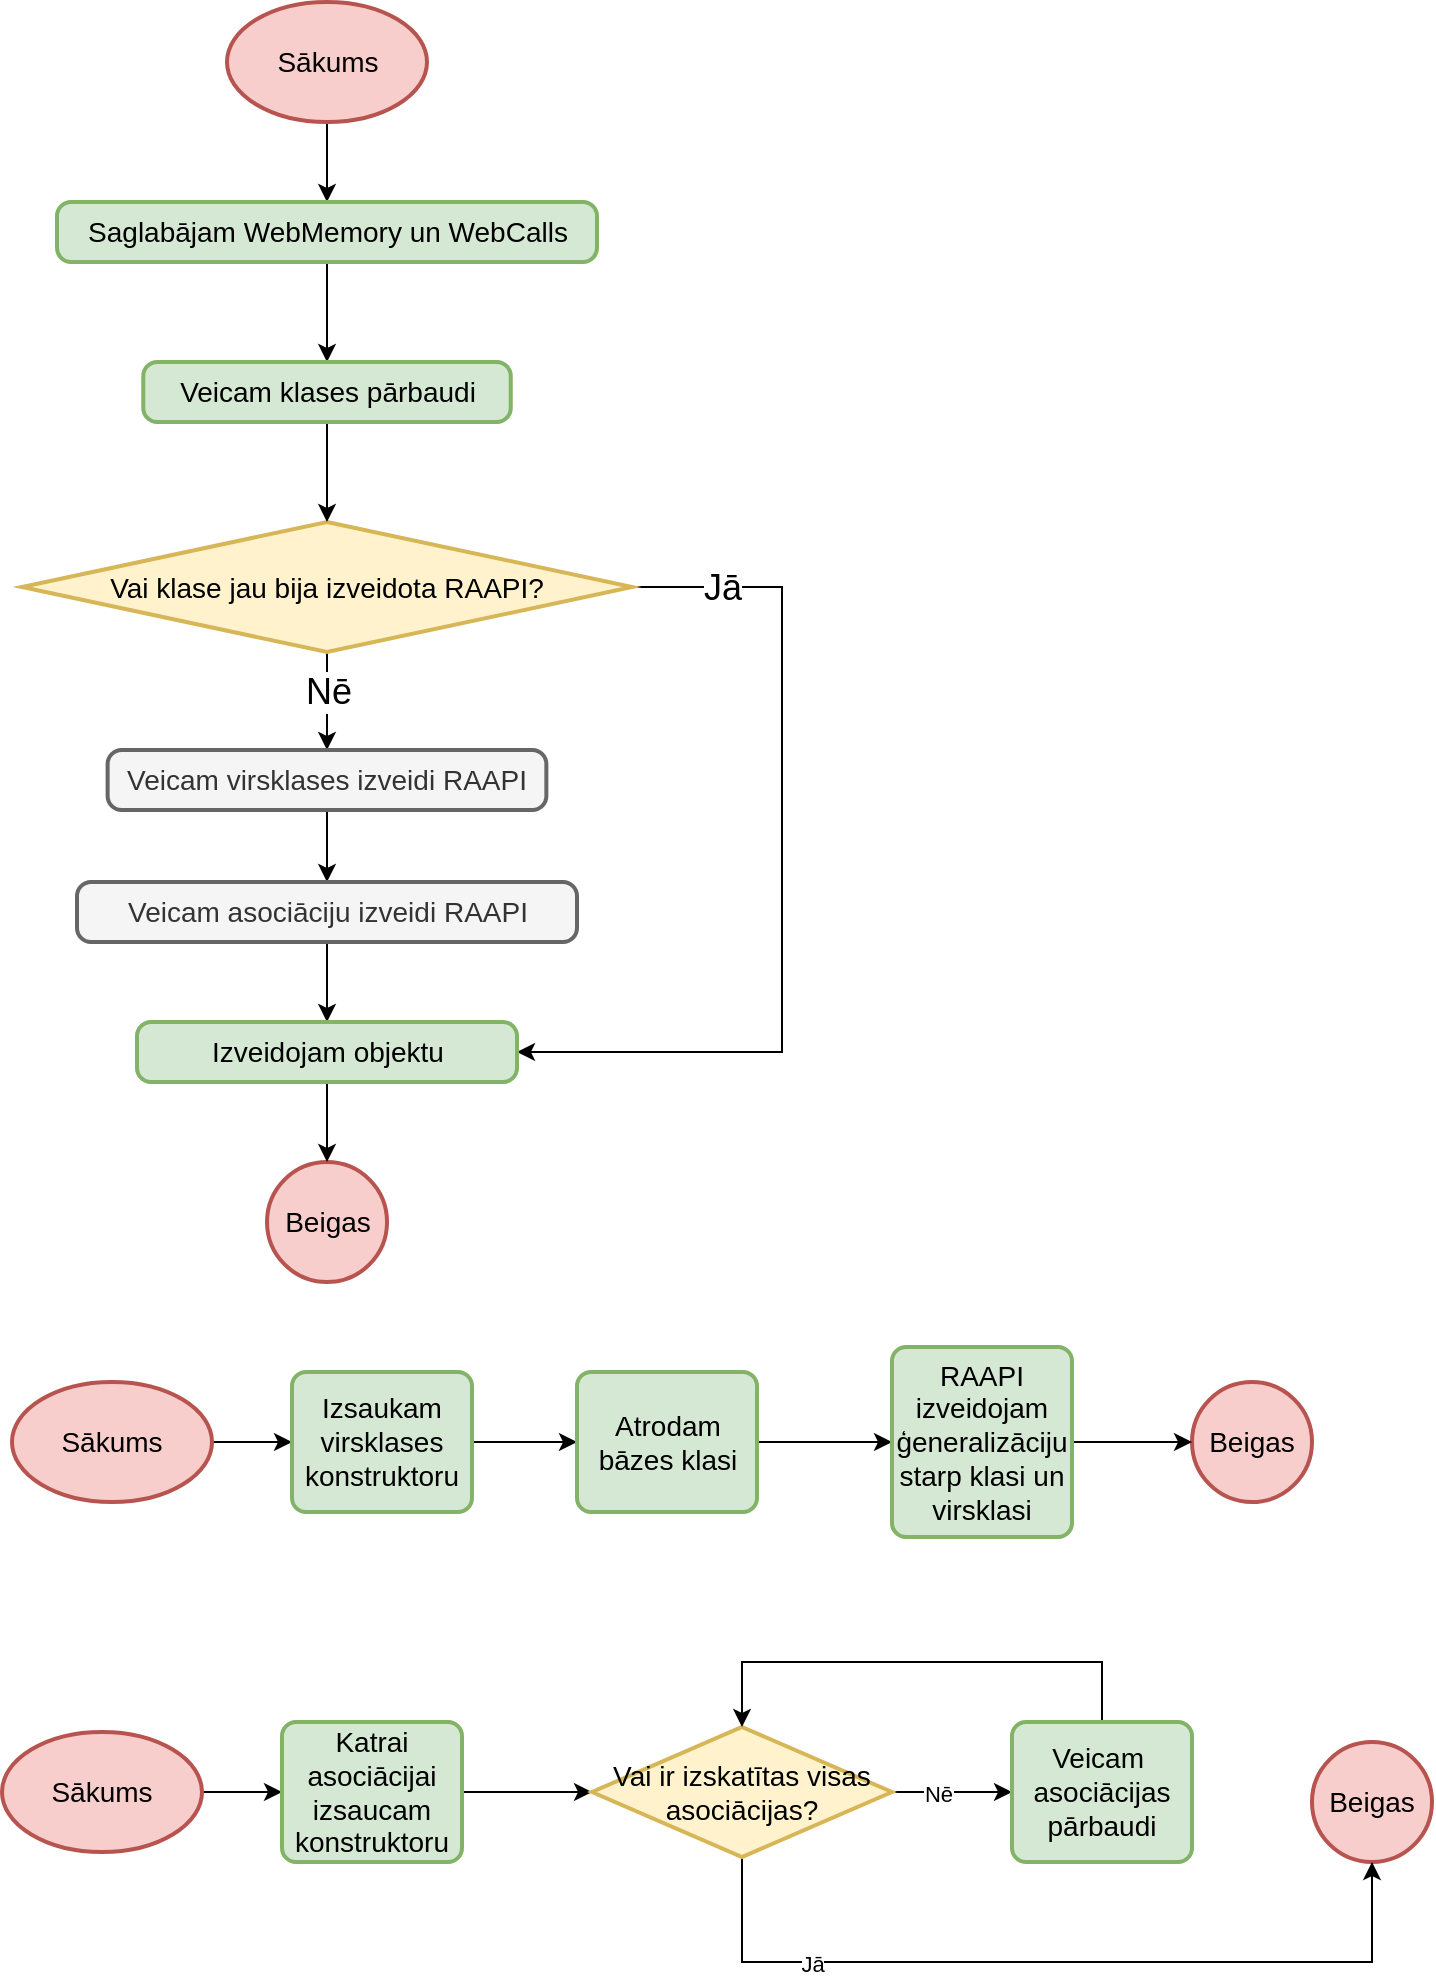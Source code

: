 <mxfile version="16.1.2" type="device" pages="6"><diagram id="ojDzJly2MeToIssAZcVj" name="Konstruktors"><mxGraphModel dx="-2362" dy="649" grid="1" gridSize="10" guides="1" tooltips="1" connect="1" arrows="1" fold="1" page="1" pageScale="1" pageWidth="850" pageHeight="1100" math="0" shadow="0"><root><mxCell id="NK3DrpZyxfYn20XN-Zot-0"/><mxCell id="NK3DrpZyxfYn20XN-Zot-1" parent="NK3DrpZyxfYn20XN-Zot-0"/><mxCell id="ex0f8vFmWcejfFVBCXvB-0" style="edgeStyle=orthogonalEdgeStyle;rounded=0;orthogonalLoop=1;jettySize=auto;html=1;entryX=0.5;entryY=0;entryDx=0;entryDy=0;" parent="NK3DrpZyxfYn20XN-Zot-1" source="ex0f8vFmWcejfFVBCXvB-1" target="ex0f8vFmWcejfFVBCXvB-3" edge="1"><mxGeometry relative="1" as="geometry"/></mxCell><mxCell id="ex0f8vFmWcejfFVBCXvB-1" value="Sākums" style="strokeWidth=2;html=1;shape=mxgraph.flowchart.start_1;whiteSpace=wrap;fontSize=14;fillColor=#f8cecc;strokeColor=#b85450;" parent="NK3DrpZyxfYn20XN-Zot-1" vertex="1"><mxGeometry x="3547.5" y="40" width="100" height="60" as="geometry"/></mxCell><mxCell id="ex0f8vFmWcejfFVBCXvB-2" style="edgeStyle=orthogonalEdgeStyle;rounded=0;orthogonalLoop=1;jettySize=auto;html=1;entryX=0.5;entryY=0;entryDx=0;entryDy=0;" parent="NK3DrpZyxfYn20XN-Zot-1" source="ex0f8vFmWcejfFVBCXvB-3" target="9iHbiEUubrZdW6a-UthN-0" edge="1"><mxGeometry relative="1" as="geometry"/></mxCell><mxCell id="ex0f8vFmWcejfFVBCXvB-3" value="Saglabājam WebMemory un WebCalls" style="rounded=1;whiteSpace=wrap;html=1;absoluteArcSize=1;arcSize=14;strokeWidth=2;fontSize=14;fillColor=#d5e8d4;strokeColor=#82b366;" parent="NK3DrpZyxfYn20XN-Zot-1" vertex="1"><mxGeometry x="3462.5" y="140" width="270" height="30" as="geometry"/></mxCell><mxCell id="ex0f8vFmWcejfFVBCXvB-4" style="edgeStyle=orthogonalEdgeStyle;rounded=0;orthogonalLoop=1;jettySize=auto;html=1;exitX=1;exitY=0.5;exitDx=0;exitDy=0;exitPerimeter=0;entryX=1;entryY=0.5;entryDx=0;entryDy=0;" parent="NK3DrpZyxfYn20XN-Zot-1" source="ex0f8vFmWcejfFVBCXvB-7" target="wya9XvSZ0RHF9805z3df-2" edge="1"><mxGeometry relative="1" as="geometry"><mxPoint x="3842.5" y="480" as="targetPoint"/><Array as="points"><mxPoint x="3825" y="333"/><mxPoint x="3825" y="565"/></Array></mxGeometry></mxCell><mxCell id="ex0f8vFmWcejfFVBCXvB-5" style="edgeStyle=orthogonalEdgeStyle;rounded=0;orthogonalLoop=1;jettySize=auto;html=1;entryX=0.5;entryY=0;entryDx=0;entryDy=0;" parent="NK3DrpZyxfYn20XN-Zot-1" source="ex0f8vFmWcejfFVBCXvB-7" target="x0yYpO4MyGoJ96yX3bCf-0" edge="1"><mxGeometry relative="1" as="geometry"><mxPoint x="3597.5" y="430" as="targetPoint"/></mxGeometry></mxCell><mxCell id="ex0f8vFmWcejfFVBCXvB-6" value="&lt;font style=&quot;font-size: 18px&quot;&gt;Nē&lt;/font&gt;" style="edgeLabel;html=1;align=center;verticalAlign=middle;resizable=0;points=[];" parent="ex0f8vFmWcejfFVBCXvB-5" vertex="1" connectable="0"><mxGeometry x="-0.307" y="-2" relative="1" as="geometry"><mxPoint x="2" y="3" as="offset"/></mxGeometry></mxCell><mxCell id="ex0f8vFmWcejfFVBCXvB-7" value="Vai klase jau bija izveidota RAAPI?" style="strokeWidth=2;html=1;shape=mxgraph.flowchart.decision;whiteSpace=wrap;fontSize=14;fillColor=#fff2cc;strokeColor=#d6b656;" parent="NK3DrpZyxfYn20XN-Zot-1" vertex="1"><mxGeometry x="3445" y="300" width="305" height="65" as="geometry"/></mxCell><mxCell id="ex0f8vFmWcejfFVBCXvB-12" style="edgeStyle=orthogonalEdgeStyle;rounded=0;orthogonalLoop=1;jettySize=auto;html=1;exitX=0.5;exitY=1;exitDx=0;exitDy=0;" parent="NK3DrpZyxfYn20XN-Zot-1" source="x0yYpO4MyGoJ96yX3bCf-1" target="wya9XvSZ0RHF9805z3df-2" edge="1"><mxGeometry relative="1" as="geometry"><mxPoint x="3597.5" y="510" as="sourcePoint"/><mxPoint x="3598" y="530" as="targetPoint"/></mxGeometry></mxCell><mxCell id="ex0f8vFmWcejfFVBCXvB-14" value="Beigas" style="strokeWidth=2;html=1;shape=mxgraph.flowchart.start_2;whiteSpace=wrap;fontSize=14;fillColor=#f8cecc;strokeColor=#b85450;" parent="NK3DrpZyxfYn20XN-Zot-1" vertex="1"><mxGeometry x="3567.51" y="620" width="60" height="60" as="geometry"/></mxCell><mxCell id="URu7pk4QSF0WVG2In0yx-1" value="&lt;font style=&quot;font-size: 18px&quot;&gt;Jā&lt;/font&gt;" style="edgeLabel;html=1;align=center;verticalAlign=middle;resizable=0;points=[];" parent="NK3DrpZyxfYn20XN-Zot-1" vertex="1" connectable="0"><mxGeometry x="3795" y="332.5" as="geometry"/></mxCell><mxCell id="9iHbiEUubrZdW6a-UthN-1" style="edgeStyle=orthogonalEdgeStyle;rounded=0;orthogonalLoop=1;jettySize=auto;html=1;entryX=0.5;entryY=0;entryDx=0;entryDy=0;entryPerimeter=0;" parent="NK3DrpZyxfYn20XN-Zot-1" source="9iHbiEUubrZdW6a-UthN-0" target="ex0f8vFmWcejfFVBCXvB-7" edge="1"><mxGeometry relative="1" as="geometry"/></mxCell><mxCell id="9iHbiEUubrZdW6a-UthN-0" value="Veicam klases pārbaudi" style="rounded=1;whiteSpace=wrap;html=1;absoluteArcSize=1;arcSize=14;strokeWidth=2;fontSize=14;fillColor=#d5e8d4;strokeColor=#82b366;" parent="NK3DrpZyxfYn20XN-Zot-1" vertex="1"><mxGeometry x="3505.63" y="220" width="183.75" height="30" as="geometry"/></mxCell><mxCell id="wya9XvSZ0RHF9805z3df-0" style="edgeStyle=orthogonalEdgeStyle;rounded=0;orthogonalLoop=1;jettySize=auto;html=1;fontSize=18;entryX=0.5;entryY=0;entryDx=0;entryDy=0;" parent="NK3DrpZyxfYn20XN-Zot-1" source="x0yYpO4MyGoJ96yX3bCf-0" target="x0yYpO4MyGoJ96yX3bCf-1" edge="1"><mxGeometry relative="1" as="geometry"><mxPoint x="3598" y="480" as="targetPoint"/></mxGeometry></mxCell><mxCell id="x0yYpO4MyGoJ96yX3bCf-0" value="Veicam virsklases izveidi RAAPI" style="rounded=1;whiteSpace=wrap;html=1;absoluteArcSize=1;arcSize=14;strokeWidth=2;fontSize=14;fillColor=#f5f5f5;strokeColor=#666666;fontColor=#333333;" parent="NK3DrpZyxfYn20XN-Zot-1" vertex="1"><mxGeometry x="3487.81" y="414" width="219.37" height="30" as="geometry"/></mxCell><mxCell id="x0yYpO4MyGoJ96yX3bCf-1" value="Veicam asociāciju izveidi RAAPI" style="rounded=1;whiteSpace=wrap;html=1;absoluteArcSize=1;arcSize=14;strokeWidth=2;fontSize=14;fillColor=#f5f5f5;strokeColor=#666666;fontColor=#333333;" parent="NK3DrpZyxfYn20XN-Zot-1" vertex="1"><mxGeometry x="3472.5" y="480" width="250" height="30" as="geometry"/></mxCell><mxCell id="wya9XvSZ0RHF9805z3df-3" style="edgeStyle=orthogonalEdgeStyle;rounded=0;orthogonalLoop=1;jettySize=auto;html=1;entryX=0.5;entryY=0;entryDx=0;entryDy=0;entryPerimeter=0;fontSize=18;" parent="NK3DrpZyxfYn20XN-Zot-1" source="wya9XvSZ0RHF9805z3df-2" target="ex0f8vFmWcejfFVBCXvB-14" edge="1"><mxGeometry relative="1" as="geometry"/></mxCell><mxCell id="wya9XvSZ0RHF9805z3df-2" value="Izveidojam objektu" style="rounded=1;whiteSpace=wrap;html=1;absoluteArcSize=1;arcSize=14;strokeWidth=2;fontSize=14;fillColor=#d5e8d4;strokeColor=#82b366;" parent="NK3DrpZyxfYn20XN-Zot-1" vertex="1"><mxGeometry x="3502.51" y="550" width="190" height="30" as="geometry"/></mxCell><mxCell id="wya9XvSZ0RHF9805z3df-7" style="edgeStyle=orthogonalEdgeStyle;rounded=0;orthogonalLoop=1;jettySize=auto;html=1;fontSize=18;" parent="NK3DrpZyxfYn20XN-Zot-1" source="wya9XvSZ0RHF9805z3df-4" target="wya9XvSZ0RHF9805z3df-6" edge="1"><mxGeometry relative="1" as="geometry"/></mxCell><mxCell id="wya9XvSZ0RHF9805z3df-4" value="Sākums" style="strokeWidth=2;html=1;shape=mxgraph.flowchart.start_1;whiteSpace=wrap;fontSize=14;fillColor=#f8cecc;strokeColor=#b85450;" parent="NK3DrpZyxfYn20XN-Zot-1" vertex="1"><mxGeometry x="3440" y="730" width="100" height="60" as="geometry"/></mxCell><mxCell id="wya9XvSZ0RHF9805z3df-5" value="Beigas" style="strokeWidth=2;html=1;shape=mxgraph.flowchart.start_2;whiteSpace=wrap;fontSize=14;fillColor=#f8cecc;strokeColor=#b85450;" parent="NK3DrpZyxfYn20XN-Zot-1" vertex="1"><mxGeometry x="4030" y="730" width="60" height="60" as="geometry"/></mxCell><mxCell id="wya9XvSZ0RHF9805z3df-9" style="edgeStyle=orthogonalEdgeStyle;rounded=0;orthogonalLoop=1;jettySize=auto;html=1;entryX=0;entryY=0.5;entryDx=0;entryDy=0;fontSize=18;" parent="NK3DrpZyxfYn20XN-Zot-1" source="wya9XvSZ0RHF9805z3df-6" target="wya9XvSZ0RHF9805z3df-8" edge="1"><mxGeometry relative="1" as="geometry"/></mxCell><mxCell id="wya9XvSZ0RHF9805z3df-6" value="Izsaukam virsklases konstruktoru" style="rounded=1;whiteSpace=wrap;html=1;absoluteArcSize=1;arcSize=14;strokeWidth=2;fontSize=14;fillColor=#d5e8d4;strokeColor=#82b366;" parent="NK3DrpZyxfYn20XN-Zot-1" vertex="1"><mxGeometry x="3580" y="725" width="90" height="70" as="geometry"/></mxCell><mxCell id="wya9XvSZ0RHF9805z3df-11" style="edgeStyle=orthogonalEdgeStyle;rounded=0;orthogonalLoop=1;jettySize=auto;html=1;entryX=0;entryY=0.5;entryDx=0;entryDy=0;fontSize=18;" parent="NK3DrpZyxfYn20XN-Zot-1" source="wya9XvSZ0RHF9805z3df-8" target="wya9XvSZ0RHF9805z3df-10" edge="1"><mxGeometry relative="1" as="geometry"/></mxCell><mxCell id="wya9XvSZ0RHF9805z3df-8" value="Atrodam bāzes klasi" style="rounded=1;whiteSpace=wrap;html=1;absoluteArcSize=1;arcSize=14;strokeWidth=2;fontSize=14;fillColor=#d5e8d4;strokeColor=#82b366;" parent="NK3DrpZyxfYn20XN-Zot-1" vertex="1"><mxGeometry x="3722.5" y="725" width="90" height="70" as="geometry"/></mxCell><mxCell id="wya9XvSZ0RHF9805z3df-12" style="edgeStyle=orthogonalEdgeStyle;rounded=0;orthogonalLoop=1;jettySize=auto;html=1;entryX=0;entryY=0.5;entryDx=0;entryDy=0;entryPerimeter=0;fontSize=18;" parent="NK3DrpZyxfYn20XN-Zot-1" source="wya9XvSZ0RHF9805z3df-10" target="wya9XvSZ0RHF9805z3df-5" edge="1"><mxGeometry relative="1" as="geometry"/></mxCell><mxCell id="wya9XvSZ0RHF9805z3df-10" value="RAAPI izveidojam ģeneralizāciju starp klasi un virsklasi" style="rounded=1;whiteSpace=wrap;html=1;absoluteArcSize=1;arcSize=14;strokeWidth=2;fontSize=14;fillColor=#d5e8d4;strokeColor=#82b366;" parent="NK3DrpZyxfYn20XN-Zot-1" vertex="1"><mxGeometry x="3880" y="712.5" width="90" height="95" as="geometry"/></mxCell><mxCell id="wya9XvSZ0RHF9805z3df-13" style="edgeStyle=orthogonalEdgeStyle;rounded=0;orthogonalLoop=1;jettySize=auto;html=1;fontSize=18;" parent="NK3DrpZyxfYn20XN-Zot-1" source="wya9XvSZ0RHF9805z3df-14" target="wya9XvSZ0RHF9805z3df-17" edge="1"><mxGeometry relative="1" as="geometry"/></mxCell><mxCell id="wya9XvSZ0RHF9805z3df-14" value="Sākums" style="strokeWidth=2;html=1;shape=mxgraph.flowchart.start_1;whiteSpace=wrap;fontSize=14;fillColor=#f8cecc;strokeColor=#b85450;" parent="NK3DrpZyxfYn20XN-Zot-1" vertex="1"><mxGeometry x="3435" y="905" width="100" height="60" as="geometry"/></mxCell><mxCell id="wya9XvSZ0RHF9805z3df-15" value="Beigas" style="strokeWidth=2;html=1;shape=mxgraph.flowchart.start_2;whiteSpace=wrap;fontSize=14;fillColor=#f8cecc;strokeColor=#b85450;" parent="NK3DrpZyxfYn20XN-Zot-1" vertex="1"><mxGeometry x="4090" y="910" width="60" height="60" as="geometry"/></mxCell><mxCell id="wya9XvSZ0RHF9805z3df-16" style="edgeStyle=orthogonalEdgeStyle;rounded=0;orthogonalLoop=1;jettySize=auto;html=1;entryX=0;entryY=0.5;entryDx=0;entryDy=0;fontSize=18;entryPerimeter=0;" parent="NK3DrpZyxfYn20XN-Zot-1" source="wya9XvSZ0RHF9805z3df-17" target="PnCqyqzd0ArE___ckRiE-0" edge="1"><mxGeometry relative="1" as="geometry"><mxPoint x="3717.5" y="935" as="targetPoint"/></mxGeometry></mxCell><mxCell id="wya9XvSZ0RHF9805z3df-17" value="Katrai asociācijai izsaucam konstruktoru" style="rounded=1;whiteSpace=wrap;html=1;absoluteArcSize=1;arcSize=14;strokeWidth=2;fontSize=14;fillColor=#d5e8d4;strokeColor=#82b366;" parent="NK3DrpZyxfYn20XN-Zot-1" vertex="1"><mxGeometry x="3575" y="900" width="90" height="70" as="geometry"/></mxCell><mxCell id="PnCqyqzd0ArE___ckRiE-2" style="edgeStyle=orthogonalEdgeStyle;rounded=0;orthogonalLoop=1;jettySize=auto;html=1;entryX=0;entryY=0.5;entryDx=0;entryDy=0;" parent="NK3DrpZyxfYn20XN-Zot-1" source="PnCqyqzd0ArE___ckRiE-0" target="PnCqyqzd0ArE___ckRiE-1" edge="1"><mxGeometry relative="1" as="geometry"/></mxCell><mxCell id="PnCqyqzd0ArE___ckRiE-5" value="Nē" style="edgeLabel;html=1;align=center;verticalAlign=middle;resizable=0;points=[];" parent="PnCqyqzd0ArE___ckRiE-2" vertex="1" connectable="0"><mxGeometry x="-0.23" y="-1" relative="1" as="geometry"><mxPoint as="offset"/></mxGeometry></mxCell><mxCell id="PnCqyqzd0ArE___ckRiE-4" style="edgeStyle=orthogonalEdgeStyle;rounded=0;orthogonalLoop=1;jettySize=auto;html=1;entryX=0.5;entryY=1;entryDx=0;entryDy=0;entryPerimeter=0;" parent="NK3DrpZyxfYn20XN-Zot-1" source="PnCqyqzd0ArE___ckRiE-0" target="wya9XvSZ0RHF9805z3df-15" edge="1"><mxGeometry relative="1" as="geometry"><Array as="points"><mxPoint x="3805" y="1020"/><mxPoint x="4120" y="1020"/></Array></mxGeometry></mxCell><mxCell id="PnCqyqzd0ArE___ckRiE-6" value="Jā" style="edgeLabel;html=1;align=center;verticalAlign=middle;resizable=0;points=[];" parent="PnCqyqzd0ArE___ckRiE-4" vertex="1" connectable="0"><mxGeometry x="-0.582" y="-1" relative="1" as="geometry"><mxPoint as="offset"/></mxGeometry></mxCell><mxCell id="PnCqyqzd0ArE___ckRiE-0" value="Vai ir izskatītas visas asociācijas?" style="strokeWidth=2;html=1;shape=mxgraph.flowchart.decision;whiteSpace=wrap;fontSize=14;fillColor=#fff2cc;strokeColor=#d6b656;" parent="NK3DrpZyxfYn20XN-Zot-1" vertex="1"><mxGeometry x="3730" y="902.5" width="150" height="65" as="geometry"/></mxCell><mxCell id="PnCqyqzd0ArE___ckRiE-3" style="edgeStyle=orthogonalEdgeStyle;rounded=0;orthogonalLoop=1;jettySize=auto;html=1;entryX=0.5;entryY=0;entryDx=0;entryDy=0;entryPerimeter=0;" parent="NK3DrpZyxfYn20XN-Zot-1" source="PnCqyqzd0ArE___ckRiE-1" target="PnCqyqzd0ArE___ckRiE-0" edge="1"><mxGeometry relative="1" as="geometry"><Array as="points"><mxPoint x="3985" y="870"/><mxPoint x="3805" y="870"/></Array></mxGeometry></mxCell><mxCell id="PnCqyqzd0ArE___ckRiE-1" value="Veicam&amp;nbsp; asociācijas pārbaudi" style="rounded=1;whiteSpace=wrap;html=1;absoluteArcSize=1;arcSize=14;strokeWidth=2;fontSize=14;fillColor=#d5e8d4;strokeColor=#82b366;" parent="NK3DrpZyxfYn20XN-Zot-1" vertex="1"><mxGeometry x="3940" y="900" width="90" height="70" as="geometry"/></mxCell></root></mxGraphModel></diagram><diagram id="cwpFjacXJEgxrlHS4_kE" name="Klases Pārbaude"><mxGraphModel dx="-1512" dy="649" grid="1" gridSize="10" guides="1" tooltips="1" connect="1" arrows="1" fold="1" page="1" pageScale="1" pageWidth="850" pageHeight="1100" math="0" shadow="0"><root><mxCell id="Urj0Ai9J_HhFftsW-9Dv-0"/><mxCell id="Urj0Ai9J_HhFftsW-9Dv-1" parent="Urj0Ai9J_HhFftsW-9Dv-0"/><mxCell id="bFhishfUHFmBzLTiSbhg-0" style="edgeStyle=orthogonalEdgeStyle;rounded=0;orthogonalLoop=1;jettySize=auto;html=1;entryX=0.5;entryY=0;entryDx=0;entryDy=0;" parent="Urj0Ai9J_HhFftsW-9Dv-1" source="bFhishfUHFmBzLTiSbhg-1" target="bFhishfUHFmBzLTiSbhg-3" edge="1"><mxGeometry relative="1" as="geometry"/></mxCell><mxCell id="bFhishfUHFmBzLTiSbhg-1" value="Sākums" style="strokeWidth=2;html=1;shape=mxgraph.flowchart.start_1;whiteSpace=wrap;fontSize=14;fillColor=#f8cecc;strokeColor=#b85450;" parent="Urj0Ai9J_HhFftsW-9Dv-1" vertex="1"><mxGeometry x="2860" y="50" width="100" height="60" as="geometry"/></mxCell><mxCell id="bFhishfUHFmBzLTiSbhg-2" style="edgeStyle=orthogonalEdgeStyle;rounded=0;orthogonalLoop=1;jettySize=auto;html=1;" parent="Urj0Ai9J_HhFftsW-9Dv-1" source="bFhishfUHFmBzLTiSbhg-3" target="bFhishfUHFmBzLTiSbhg-8" edge="1"><mxGeometry relative="1" as="geometry"/></mxCell><mxCell id="bFhishfUHFmBzLTiSbhg-3" value="Atrod klasi pēc vārda" style="rounded=1;whiteSpace=wrap;html=1;absoluteArcSize=1;arcSize=14;strokeWidth=2;fontSize=14;fillColor=#d5e8d4;strokeColor=#82b366;" parent="Urj0Ai9J_HhFftsW-9Dv-1" vertex="1"><mxGeometry x="2825" y="145" width="170" height="30" as="geometry"/></mxCell><mxCell id="bFhishfUHFmBzLTiSbhg-4" style="edgeStyle=orthogonalEdgeStyle;rounded=0;orthogonalLoop=1;jettySize=auto;html=1;entryX=0.5;entryY=0;entryDx=0;entryDy=0;exitX=0;exitY=0.5;exitDx=0;exitDy=0;exitPerimeter=0;" parent="Urj0Ai9J_HhFftsW-9Dv-1" source="bFhishfUHFmBzLTiSbhg-8" target="Qu8R7NQMzP8_jiY98LU0-13" edge="1"><mxGeometry relative="1" as="geometry"><Array as="points"><mxPoint x="2650" y="246"/></Array></mxGeometry></mxCell><mxCell id="bFhishfUHFmBzLTiSbhg-5" value="&lt;font style=&quot;font-size: 18px&quot;&gt;Jā&lt;/font&gt;" style="edgeLabel;html=1;align=center;verticalAlign=middle;resizable=0;points=[];" parent="bFhishfUHFmBzLTiSbhg-4" vertex="1" connectable="0"><mxGeometry x="-0.3" y="-2" relative="1" as="geometry"><mxPoint x="2" y="4" as="offset"/></mxGeometry></mxCell><mxCell id="bFhishfUHFmBzLTiSbhg-6" style="edgeStyle=orthogonalEdgeStyle;rounded=0;orthogonalLoop=1;jettySize=auto;html=1;entryX=0.5;entryY=0;entryDx=0;entryDy=0;" parent="Urj0Ai9J_HhFftsW-9Dv-1" source="bFhishfUHFmBzLTiSbhg-8" target="bFhishfUHFmBzLTiSbhg-10" edge="1"><mxGeometry relative="1" as="geometry"/></mxCell><mxCell id="bFhishfUHFmBzLTiSbhg-7" value="&lt;font style=&quot;font-size: 18px&quot;&gt;Nē&lt;/font&gt;" style="edgeLabel;html=1;align=center;verticalAlign=middle;resizable=0;points=[];" parent="bFhishfUHFmBzLTiSbhg-6" vertex="1" connectable="0"><mxGeometry x="-0.201" y="2" relative="1" as="geometry"><mxPoint as="offset"/></mxGeometry></mxCell><mxCell id="bFhishfUHFmBzLTiSbhg-8" value="Vai klase ir atrastra?" style="strokeWidth=2;html=1;shape=mxgraph.flowchart.decision;whiteSpace=wrap;fontSize=14;fillColor=#fff2cc;strokeColor=#d6b656;" parent="Urj0Ai9J_HhFftsW-9Dv-1" vertex="1"><mxGeometry x="2805" y="218" width="210" height="55" as="geometry"/></mxCell><mxCell id="bFhishfUHFmBzLTiSbhg-9" style="edgeStyle=orthogonalEdgeStyle;rounded=0;orthogonalLoop=1;jettySize=auto;html=1;entryX=0.5;entryY=0;entryDx=0;entryDy=0;fontSize=18;exitX=0.5;exitY=1;exitDx=0;exitDy=0;entryPerimeter=0;" parent="Urj0Ai9J_HhFftsW-9Dv-1" source="bFhishfUHFmBzLTiSbhg-10" target="Qu8R7NQMzP8_jiY98LU0-0" edge="1"><mxGeometry relative="1" as="geometry"><mxPoint x="3015" y="355" as="targetPoint"/></mxGeometry></mxCell><mxCell id="bFhishfUHFmBzLTiSbhg-10" value="Izveido klasi" style="rounded=1;whiteSpace=wrap;html=1;absoluteArcSize=1;arcSize=14;strokeWidth=2;fontSize=14;fillColor=#d5e8d4;strokeColor=#82b366;" parent="Urj0Ai9J_HhFftsW-9Dv-1" vertex="1"><mxGeometry x="2860" y="320" width="100" height="30" as="geometry"/></mxCell><mxCell id="bFhishfUHFmBzLTiSbhg-27" value="Beigas" style="strokeWidth=2;html=1;shape=mxgraph.flowchart.start_2;whiteSpace=wrap;fontSize=14;fillColor=#f8cecc;strokeColor=#b85450;" parent="Urj0Ai9J_HhFftsW-9Dv-1" vertex="1"><mxGeometry x="2880" y="730" width="60" height="60" as="geometry"/></mxCell><mxCell id="Qu8R7NQMzP8_jiY98LU0-2" style="edgeStyle=orthogonalEdgeStyle;rounded=0;orthogonalLoop=1;jettySize=auto;html=1;entryX=0.5;entryY=0;entryDx=0;entryDy=0;" parent="Urj0Ai9J_HhFftsW-9Dv-1" source="Qu8R7NQMzP8_jiY98LU0-0" target="Qu8R7NQMzP8_jiY98LU0-1" edge="1"><mxGeometry relative="1" as="geometry"/></mxCell><mxCell id="Qu8R7NQMzP8_jiY98LU0-11" value="Nē" style="edgeLabel;html=1;align=center;verticalAlign=middle;resizable=0;points=[];fontSize=18;" parent="Qu8R7NQMzP8_jiY98LU0-2" vertex="1" connectable="0"><mxGeometry x="-0.363" y="1" relative="1" as="geometry"><mxPoint x="-1" y="3" as="offset"/></mxGeometry></mxCell><mxCell id="Qu8R7NQMzP8_jiY98LU0-6" style="edgeStyle=orthogonalEdgeStyle;rounded=0;orthogonalLoop=1;jettySize=auto;html=1;entryX=0.5;entryY=0;entryDx=0;entryDy=0;" parent="Urj0Ai9J_HhFftsW-9Dv-1" source="Qu8R7NQMzP8_jiY98LU0-0" target="Qu8R7NQMzP8_jiY98LU0-15" edge="1"><mxGeometry relative="1" as="geometry"><Array as="points"><mxPoint x="3100" y="418"/></Array></mxGeometry></mxCell><mxCell id="Qu8R7NQMzP8_jiY98LU0-0" value="Vai ir izskatīti visi klases atribūti?" style="strokeWidth=2;html=1;shape=mxgraph.flowchart.decision;whiteSpace=wrap;fontSize=14;fillColor=#fff2cc;strokeColor=#d6b656;" parent="Urj0Ai9J_HhFftsW-9Dv-1" vertex="1"><mxGeometry x="2805" y="390" width="210" height="55" as="geometry"/></mxCell><mxCell id="Qu8R7NQMzP8_jiY98LU0-4" style="edgeStyle=orthogonalEdgeStyle;rounded=0;orthogonalLoop=1;jettySize=auto;html=1;entryX=0.5;entryY=0;entryDx=0;entryDy=0;entryPerimeter=0;" parent="Urj0Ai9J_HhFftsW-9Dv-1" source="Qu8R7NQMzP8_jiY98LU0-1" target="Qu8R7NQMzP8_jiY98LU0-3" edge="1"><mxGeometry relative="1" as="geometry"/></mxCell><mxCell id="Qu8R7NQMzP8_jiY98LU0-1" value="Meklē atribūtu pēc vārda" style="rounded=1;whiteSpace=wrap;html=1;absoluteArcSize=1;arcSize=14;strokeWidth=2;fontSize=14;fillColor=#d5e8d4;strokeColor=#82b366;" parent="Urj0Ai9J_HhFftsW-9Dv-1" vertex="1"><mxGeometry x="2830" y="490" width="160" height="30" as="geometry"/></mxCell><mxCell id="Qu8R7NQMzP8_jiY98LU0-5" style="edgeStyle=orthogonalEdgeStyle;rounded=0;orthogonalLoop=1;jettySize=auto;html=1;entryX=0;entryY=0.5;entryDx=0;entryDy=0;entryPerimeter=0;" parent="Urj0Ai9J_HhFftsW-9Dv-1" source="Qu8R7NQMzP8_jiY98LU0-3" target="Qu8R7NQMzP8_jiY98LU0-0" edge="1"><mxGeometry relative="1" as="geometry"><Array as="points"><mxPoint x="2740" y="598"/><mxPoint x="2740" y="418"/></Array></mxGeometry></mxCell><mxCell id="Qu8R7NQMzP8_jiY98LU0-7" value="&lt;font style=&quot;font-size: 18px&quot;&gt;Jā&lt;/font&gt;" style="edgeLabel;html=1;align=center;verticalAlign=middle;resizable=0;points=[];" parent="Qu8R7NQMzP8_jiY98LU0-5" vertex="1" connectable="0"><mxGeometry x="-0.69" y="4" relative="1" as="geometry"><mxPoint x="13" y="-4" as="offset"/></mxGeometry></mxCell><mxCell id="Qu8R7NQMzP8_jiY98LU0-9" style="edgeStyle=orthogonalEdgeStyle;rounded=0;orthogonalLoop=1;jettySize=auto;html=1;fontSize=18;" parent="Urj0Ai9J_HhFftsW-9Dv-1" source="Qu8R7NQMzP8_jiY98LU0-3" target="Qu8R7NQMzP8_jiY98LU0-8" edge="1"><mxGeometry relative="1" as="geometry"><Array as="points"><mxPoint x="2910" y="650"/><mxPoint x="2910" y="650"/></Array></mxGeometry></mxCell><mxCell id="Qu8R7NQMzP8_jiY98LU0-12" value="Nē" style="edgeLabel;html=1;align=center;verticalAlign=middle;resizable=0;points=[];fontSize=18;" parent="Qu8R7NQMzP8_jiY98LU0-9" vertex="1" connectable="0"><mxGeometry x="-0.232" relative="1" as="geometry"><mxPoint as="offset"/></mxGeometry></mxCell><mxCell id="Qu8R7NQMzP8_jiY98LU0-3" value="Vai atribūts ir atrasts?" style="strokeWidth=2;html=1;shape=mxgraph.flowchart.decision;whiteSpace=wrap;fontSize=14;fillColor=#fff2cc;strokeColor=#d6b656;" parent="Urj0Ai9J_HhFftsW-9Dv-1" vertex="1"><mxGeometry x="2805" y="570" width="210" height="55" as="geometry"/></mxCell><mxCell id="Qu8R7NQMzP8_jiY98LU0-10" style="edgeStyle=orthogonalEdgeStyle;rounded=0;orthogonalLoop=1;jettySize=auto;html=1;entryX=0;entryY=0.5;entryDx=0;entryDy=0;entryPerimeter=0;fontSize=18;" parent="Urj0Ai9J_HhFftsW-9Dv-1" source="Qu8R7NQMzP8_jiY98LU0-8" target="Qu8R7NQMzP8_jiY98LU0-0" edge="1"><mxGeometry relative="1" as="geometry"><Array as="points"><mxPoint x="2740" y="685"/><mxPoint x="2740" y="418"/></Array></mxGeometry></mxCell><mxCell id="Qu8R7NQMzP8_jiY98LU0-8" value="Izveido atribūtu" style="rounded=1;whiteSpace=wrap;html=1;absoluteArcSize=1;arcSize=14;strokeWidth=2;fontSize=14;fillColor=#d5e8d4;strokeColor=#82b366;" parent="Urj0Ai9J_HhFftsW-9Dv-1" vertex="1"><mxGeometry x="2830" y="670" width="160" height="30" as="geometry"/></mxCell><mxCell id="Qu8R7NQMzP8_jiY98LU0-14" style="edgeStyle=orthogonalEdgeStyle;rounded=0;orthogonalLoop=1;jettySize=auto;html=1;entryX=0;entryY=0.5;entryDx=0;entryDy=0;entryPerimeter=0;fontSize=18;" parent="Urj0Ai9J_HhFftsW-9Dv-1" source="Qu8R7NQMzP8_jiY98LU0-13" target="bFhishfUHFmBzLTiSbhg-27" edge="1"><mxGeometry relative="1" as="geometry"><Array as="points"><mxPoint x="2650" y="760"/></Array></mxGeometry></mxCell><mxCell id="Qu8R7NQMzP8_jiY98LU0-13" value="Atgriež &lt;i&gt;true&lt;/i&gt;" style="rounded=1;whiteSpace=wrap;html=1;absoluteArcSize=1;arcSize=14;strokeWidth=2;fontSize=14;fillColor=#d5e8d4;strokeColor=#82b366;" parent="Urj0Ai9J_HhFftsW-9Dv-1" vertex="1"><mxGeometry x="2600" y="520" width="100" height="30" as="geometry"/></mxCell><mxCell id="Qu8R7NQMzP8_jiY98LU0-16" style="edgeStyle=orthogonalEdgeStyle;rounded=0;orthogonalLoop=1;jettySize=auto;html=1;entryX=1;entryY=0.5;entryDx=0;entryDy=0;entryPerimeter=0;fontSize=18;" parent="Urj0Ai9J_HhFftsW-9Dv-1" source="Qu8R7NQMzP8_jiY98LU0-15" target="bFhishfUHFmBzLTiSbhg-27" edge="1"><mxGeometry relative="1" as="geometry"><Array as="points"><mxPoint x="3100" y="760"/></Array></mxGeometry></mxCell><mxCell id="Qu8R7NQMzP8_jiY98LU0-15" value="Atgriež &lt;i&gt;false&lt;/i&gt;" style="rounded=1;whiteSpace=wrap;html=1;absoluteArcSize=1;arcSize=14;strokeWidth=2;fontSize=14;fillColor=#d5e8d4;strokeColor=#82b366;" parent="Urj0Ai9J_HhFftsW-9Dv-1" vertex="1"><mxGeometry x="3050" y="550" width="100" height="30" as="geometry"/></mxCell></root></mxGraphModel></diagram><diagram id="u8JytCoIG-hF53F7p7YP" name="Asociācijas pārbaude"><mxGraphModel dx="-2362" dy="649" grid="1" gridSize="10" guides="1" tooltips="1" connect="1" arrows="1" fold="1" page="1" pageScale="1" pageWidth="850" pageHeight="1100" math="0" shadow="0"><root><mxCell id="5m1KkFwMPUMXo5ou6TiZ-0"/><mxCell id="5m1KkFwMPUMXo5ou6TiZ-1" parent="5m1KkFwMPUMXo5ou6TiZ-0"/><mxCell id="tQmHuTD86V-jf6U_8rLZ-0" style="edgeStyle=orthogonalEdgeStyle;rounded=0;orthogonalLoop=1;jettySize=auto;html=1;fontSize=18;" parent="5m1KkFwMPUMXo5ou6TiZ-1" source="tQmHuTD86V-jf6U_8rLZ-1" target="2hIzyw9qexGCkpWaDa1i-29" edge="1"><mxGeometry relative="1" as="geometry"><mxPoint x="3675" y="140" as="targetPoint"/></mxGeometry></mxCell><mxCell id="tQmHuTD86V-jf6U_8rLZ-1" value="Sākums" style="strokeWidth=2;html=1;shape=mxgraph.flowchart.start_1;whiteSpace=wrap;fontSize=14;fillColor=#f8cecc;strokeColor=#b85450;" parent="5m1KkFwMPUMXo5ou6TiZ-1" vertex="1"><mxGeometry x="3625" y="40" width="100" height="60" as="geometry"/></mxCell><mxCell id="2hIzyw9qexGCkpWaDa1i-28" style="edgeStyle=orthogonalEdgeStyle;rounded=0;orthogonalLoop=1;jettySize=auto;html=1;entryX=0.5;entryY=0;entryDx=0;entryDy=0;fontSize=18;" parent="5m1KkFwMPUMXo5ou6TiZ-1" source="2hIzyw9qexGCkpWaDa1i-29" target="2hIzyw9qexGCkpWaDa1i-36" edge="1"><mxGeometry relative="1" as="geometry"><mxPoint x="3675" y="215" as="targetPoint"/></mxGeometry></mxCell><mxCell id="2hIzyw9qexGCkpWaDa1i-29" value="Atrod avotklasi pēc vārda" style="rounded=1;whiteSpace=wrap;html=1;absoluteArcSize=1;arcSize=14;strokeWidth=2;fontSize=14;fillColor=#d5e8d4;strokeColor=#82b366;" parent="5m1KkFwMPUMXo5ou6TiZ-1" vertex="1"><mxGeometry x="3590" y="140" width="170" height="25" as="geometry"/></mxCell><mxCell id="2hIzyw9qexGCkpWaDa1i-35" style="edgeStyle=orthogonalEdgeStyle;rounded=0;orthogonalLoop=1;jettySize=auto;html=1;entryX=0.5;entryY=0;entryDx=0;entryDy=0;fontSize=18;" parent="5m1KkFwMPUMXo5ou6TiZ-1" source="2hIzyw9qexGCkpWaDa1i-36" target="2hIzyw9qexGCkpWaDa1i-41" edge="1"><mxGeometry relative="1" as="geometry"><mxPoint x="3675" y="490" as="targetPoint"/></mxGeometry></mxCell><mxCell id="2hIzyw9qexGCkpWaDa1i-36" value="Atrod mērķklasi pēc vārda" style="rounded=1;whiteSpace=wrap;html=1;absoluteArcSize=1;arcSize=14;strokeWidth=2;fontSize=14;fillColor=#d5e8d4;strokeColor=#82b366;" parent="5m1KkFwMPUMXo5ou6TiZ-1" vertex="1"><mxGeometry x="3585" y="210" width="180" height="30" as="geometry"/></mxCell><mxCell id="2hIzyw9qexGCkpWaDa1i-40" style="edgeStyle=orthogonalEdgeStyle;rounded=0;orthogonalLoop=1;jettySize=auto;html=1;entryX=0.5;entryY=0;entryDx=0;entryDy=0;entryPerimeter=0;fontSize=18;" parent="5m1KkFwMPUMXo5ou6TiZ-1" source="2hIzyw9qexGCkpWaDa1i-41" target="2hIzyw9qexGCkpWaDa1i-45" edge="1"><mxGeometry relative="1" as="geometry"/></mxCell><mxCell id="2hIzyw9qexGCkpWaDa1i-41" value="Atrod asociācijas galapunktu pēc mērķa lomas vārda" style="rounded=1;whiteSpace=wrap;html=1;absoluteArcSize=1;arcSize=14;strokeWidth=2;fontSize=14;fillColor=#d5e8d4;strokeColor=#82b366;" parent="5m1KkFwMPUMXo5ou6TiZ-1" vertex="1"><mxGeometry x="3500" y="290" width="350" height="30" as="geometry"/></mxCell><mxCell id="2hIzyw9qexGCkpWaDa1i-43" value="" style="edgeStyle=orthogonalEdgeStyle;rounded=0;orthogonalLoop=1;jettySize=auto;html=1;fontSize=18;entryX=0.5;entryY=0;entryDx=0;entryDy=0;exitX=0.5;exitY=1;exitDx=0;exitDy=0;exitPerimeter=0;" parent="5m1KkFwMPUMXo5ou6TiZ-1" source="2hIzyw9qexGCkpWaDa1i-45" target="2hIzyw9qexGCkpWaDa1i-57" edge="1"><mxGeometry relative="1" as="geometry"/></mxCell><mxCell id="2hIzyw9qexGCkpWaDa1i-44" value="Nē" style="edgeLabel;html=1;align=center;verticalAlign=middle;resizable=0;points=[];fontSize=18;" parent="2hIzyw9qexGCkpWaDa1i-43" vertex="1" connectable="0"><mxGeometry x="-0.046" y="1" relative="1" as="geometry"><mxPoint as="offset"/></mxGeometry></mxCell><mxCell id="P0aJFA7B__FI-KEt09vr-0" style="edgeStyle=orthogonalEdgeStyle;rounded=0;orthogonalLoop=1;jettySize=auto;html=1;entryX=1;entryY=0.5;entryDx=0;entryDy=0;entryPerimeter=0;fontSize=18;" parent="5m1KkFwMPUMXo5ou6TiZ-1" source="2hIzyw9qexGCkpWaDa1i-45" target="2hIzyw9qexGCkpWaDa1i-48" edge="1"><mxGeometry relative="1" as="geometry"><Array as="points"><mxPoint x="3930" y="388"/><mxPoint x="3930" y="580"/></Array></mxGeometry></mxCell><mxCell id="P0aJFA7B__FI-KEt09vr-1" value="Jā" style="edgeLabel;html=1;align=center;verticalAlign=middle;resizable=0;points=[];fontSize=18;" parent="P0aJFA7B__FI-KEt09vr-0" vertex="1" connectable="0"><mxGeometry x="-0.629" y="2" relative="1" as="geometry"><mxPoint y="1" as="offset"/></mxGeometry></mxCell><mxCell id="2hIzyw9qexGCkpWaDa1i-45" value="Vai asociācijas galapunkts ir atrastrs?" style="strokeWidth=2;html=1;shape=mxgraph.flowchart.decision;whiteSpace=wrap;fontSize=14;fillColor=#fff2cc;strokeColor=#d6b656;" parent="5m1KkFwMPUMXo5ou6TiZ-1" vertex="1"><mxGeometry x="3540" y="360" width="270" height="55" as="geometry"/></mxCell><mxCell id="2hIzyw9qexGCkpWaDa1i-48" value="Beigas" style="strokeWidth=2;html=1;shape=mxgraph.flowchart.start_2;whiteSpace=wrap;fontSize=14;fillColor=#f8cecc;strokeColor=#b85450;" parent="5m1KkFwMPUMXo5ou6TiZ-1" vertex="1"><mxGeometry x="3645" y="550" width="60" height="60" as="geometry"/></mxCell><mxCell id="P0aJFA7B__FI-KEt09vr-2" style="edgeStyle=orthogonalEdgeStyle;rounded=0;orthogonalLoop=1;jettySize=auto;html=1;fontSize=18;" parent="5m1KkFwMPUMXo5ou6TiZ-1" source="2hIzyw9qexGCkpWaDa1i-57" target="2hIzyw9qexGCkpWaDa1i-48" edge="1"><mxGeometry relative="1" as="geometry"/></mxCell><mxCell id="2hIzyw9qexGCkpWaDa1i-57" value="Izveido asociācijas galapunktu" style="rounded=1;whiteSpace=wrap;html=1;absoluteArcSize=1;arcSize=14;strokeWidth=2;fontSize=14;fillColor=#d5e8d4;strokeColor=#82b366;" parent="5m1KkFwMPUMXo5ou6TiZ-1" vertex="1"><mxGeometry x="3565" y="480" width="220" height="30" as="geometry"/></mxCell></root></mxGraphModel></diagram><diagram id="NKuwwndzqBmb3_ZlCtot" name="Asociācijas iegūšana"><mxGraphModel dx="-2362" dy="649" grid="1" gridSize="10" guides="1" tooltips="1" connect="1" arrows="1" fold="1" page="1" pageScale="1" pageWidth="850" pageHeight="1100" math="0" shadow="0"><root><mxCell id="eAcKItLgcPeuRimhKKP--0"/><mxCell id="eAcKItLgcPeuRimhKKP--1" parent="eAcKItLgcPeuRimhKKP--0"/><mxCell id="qcemPTpyM0Lb2OSma7Jp-4" style="edgeStyle=orthogonalEdgeStyle;rounded=0;orthogonalLoop=1;jettySize=auto;html=1;entryX=0.5;entryY=0;entryDx=0;entryDy=0;fontSize=18;" parent="eAcKItLgcPeuRimhKKP--1" source="qcemPTpyM0Lb2OSma7Jp-5" target="qcemPTpyM0Lb2OSma7Jp-7" edge="1"><mxGeometry relative="1" as="geometry"/></mxCell><mxCell id="qcemPTpyM0Lb2OSma7Jp-5" value="Iegūstam sarakstu ar avotklases saistītajiem objektiem" style="rounded=1;whiteSpace=wrap;html=1;absoluteArcSize=1;arcSize=14;strokeWidth=2;fontSize=14;fillColor=#d5e8d4;strokeColor=#82b366;" parent="eAcKItLgcPeuRimhKKP--1" vertex="1"><mxGeometry x="3629.96" y="278" width="360" height="30" as="geometry"/></mxCell><mxCell id="qcemPTpyM0Lb2OSma7Jp-6" style="edgeStyle=orthogonalEdgeStyle;rounded=0;orthogonalLoop=1;jettySize=auto;html=1;entryX=0.5;entryY=0;entryDx=0;entryDy=0;entryPerimeter=0;fontSize=18;" parent="eAcKItLgcPeuRimhKKP--1" source="qcemPTpyM0Lb2OSma7Jp-7" target="qcemPTpyM0Lb2OSma7Jp-14" edge="1"><mxGeometry relative="1" as="geometry"/></mxCell><mxCell id="qcemPTpyM0Lb2OSma7Jp-7" value="Izveidojam tukšu sarakstu ar mērķklases objektiem" style="rounded=1;whiteSpace=wrap;html=1;absoluteArcSize=1;arcSize=14;strokeWidth=2;fontSize=14;fillColor=#d5e8d4;strokeColor=#82b366;" parent="eAcKItLgcPeuRimhKKP--1" vertex="1"><mxGeometry x="3644.96" y="350" width="330" height="30" as="geometry"/></mxCell><mxCell id="qcemPTpyM0Lb2OSma7Jp-8" style="edgeStyle=orthogonalEdgeStyle;rounded=0;orthogonalLoop=1;jettySize=auto;html=1;fontSize=18;exitX=0;exitY=0.5;exitDx=0;exitDy=0;" parent="eAcKItLgcPeuRimhKKP--1" source="qcemPTpyM0Lb2OSma7Jp-9" edge="1"><mxGeometry relative="1" as="geometry"><mxPoint x="3809.96" y="400" as="targetPoint"/><Array as="points"><mxPoint x="3569.96" y="550"/><mxPoint x="3569.96" y="400"/></Array></mxGeometry></mxCell><mxCell id="qcemPTpyM0Lb2OSma7Jp-9" value="Pievienojam mērķklases objektu sarakstā saistīto objektu" style="rounded=1;whiteSpace=wrap;html=1;absoluteArcSize=1;arcSize=14;strokeWidth=2;fontSize=14;fillColor=#d5e8d4;strokeColor=#82b366;" parent="eAcKItLgcPeuRimhKKP--1" vertex="1"><mxGeometry x="3619.96" y="535" width="380" height="30" as="geometry"/></mxCell><mxCell id="qcemPTpyM0Lb2OSma7Jp-10" style="edgeStyle=orthogonalEdgeStyle;rounded=0;orthogonalLoop=1;jettySize=auto;html=1;entryX=0.5;entryY=0;entryDx=0;entryDy=0;fontSize=18;" parent="eAcKItLgcPeuRimhKKP--1" source="qcemPTpyM0Lb2OSma7Jp-14" target="qcemPTpyM0Lb2OSma7Jp-9" edge="1"><mxGeometry relative="1" as="geometry"/></mxCell><mxCell id="qcemPTpyM0Lb2OSma7Jp-11" value="Nē" style="edgeLabel;html=1;align=center;verticalAlign=middle;resizable=0;points=[];fontSize=18;" parent="qcemPTpyM0Lb2OSma7Jp-10" vertex="1" connectable="0"><mxGeometry x="-0.696" y="1" relative="1" as="geometry"><mxPoint x="-1" y="14" as="offset"/></mxGeometry></mxCell><mxCell id="qcemPTpyM0Lb2OSma7Jp-12" style="edgeStyle=orthogonalEdgeStyle;rounded=0;orthogonalLoop=1;jettySize=auto;html=1;exitX=1;exitY=0.5;exitDx=0;exitDy=0;exitPerimeter=0;entryX=1;entryY=0.5;entryDx=0;entryDy=0;fontSize=18;" parent="eAcKItLgcPeuRimhKKP--1" source="qcemPTpyM0Lb2OSma7Jp-14" target="qcemPTpyM0Lb2OSma7Jp-16" edge="1"><mxGeometry relative="1" as="geometry"><Array as="points"><mxPoint x="4099.96" y="457"/><mxPoint x="4099.96" y="625"/></Array></mxGeometry></mxCell><mxCell id="qcemPTpyM0Lb2OSma7Jp-13" value="Jā" style="edgeLabel;html=1;align=center;verticalAlign=middle;resizable=0;points=[];fontSize=18;" parent="qcemPTpyM0Lb2OSma7Jp-12" vertex="1" connectable="0"><mxGeometry x="-0.189" y="5" relative="1" as="geometry"><mxPoint x="-5" y="23" as="offset"/></mxGeometry></mxCell><mxCell id="qcemPTpyM0Lb2OSma7Jp-14" value="Vai saistīto objektu saraksts ir izskatīts?" style="strokeWidth=2;html=1;shape=mxgraph.flowchart.decision;whiteSpace=wrap;fontSize=14;fillColor=#fff2cc;strokeColor=#d6b656;" parent="eAcKItLgcPeuRimhKKP--1" vertex="1"><mxGeometry x="3664.96" y="432" width="290" height="50" as="geometry"/></mxCell><mxCell id="qcemPTpyM0Lb2OSma7Jp-15" style="edgeStyle=orthogonalEdgeStyle;rounded=0;orthogonalLoop=1;jettySize=auto;html=1;entryX=0.5;entryY=0;entryDx=0;entryDy=0;entryPerimeter=0;fontSize=18;" parent="eAcKItLgcPeuRimhKKP--1" source="qcemPTpyM0Lb2OSma7Jp-16" target="qcemPTpyM0Lb2OSma7Jp-17" edge="1"><mxGeometry relative="1" as="geometry"/></mxCell><mxCell id="qcemPTpyM0Lb2OSma7Jp-16" value="Atgriež sarakstu ar mērķklases objektiem" style="rounded=1;whiteSpace=wrap;html=1;absoluteArcSize=1;arcSize=14;strokeWidth=2;fontSize=14;fillColor=#d5e8d4;strokeColor=#82b366;" parent="eAcKItLgcPeuRimhKKP--1" vertex="1"><mxGeometry x="3669.96" y="610" width="280" height="30" as="geometry"/></mxCell><mxCell id="qcemPTpyM0Lb2OSma7Jp-17" value="Beigas" style="strokeWidth=2;html=1;shape=mxgraph.flowchart.start_2;whiteSpace=wrap;fontSize=14;fillColor=#f8cecc;strokeColor=#b85450;" parent="eAcKItLgcPeuRimhKKP--1" vertex="1"><mxGeometry x="3779.96" y="685.5" width="60" height="60" as="geometry"/></mxCell><mxCell id="qrp1zg-kLVkt5iwmYbjB-0" value="Sākums" style="strokeWidth=2;html=1;shape=mxgraph.flowchart.start_1;whiteSpace=wrap;fontSize=14;fillColor=#f8cecc;strokeColor=#b85450;" parent="eAcKItLgcPeuRimhKKP--1" vertex="1"><mxGeometry x="3759.96" y="100" width="100" height="60" as="geometry"/></mxCell><mxCell id="qrp1zg-kLVkt5iwmYbjB-1" style="edgeStyle=orthogonalEdgeStyle;rounded=0;orthogonalLoop=1;jettySize=auto;html=1;entryX=0.5;entryY=0;entryDx=0;entryDy=0;fontSize=18;exitX=0.5;exitY=1;exitDx=0;exitDy=0;exitPerimeter=0;" parent="eAcKItLgcPeuRimhKKP--1" source="qrp1zg-kLVkt5iwmYbjB-0" target="qrp1zg-kLVkt5iwmYbjB-2" edge="1"><mxGeometry relative="1" as="geometry"><mxPoint x="3810" y="160" as="sourcePoint"/><mxPoint x="3809.96" y="198" as="targetPoint"/></mxGeometry></mxCell><mxCell id="qrp1zg-kLVkt5iwmYbjB-3" style="edgeStyle=orthogonalEdgeStyle;rounded=0;orthogonalLoop=1;jettySize=auto;html=1;" parent="eAcKItLgcPeuRimhKKP--1" source="qrp1zg-kLVkt5iwmYbjB-2" target="qcemPTpyM0Lb2OSma7Jp-5" edge="1"><mxGeometry relative="1" as="geometry"/></mxCell><mxCell id="qrp1zg-kLVkt5iwmYbjB-2" value="Iegūstam asociācijas galapunktu" style="rounded=1;whiteSpace=wrap;html=1;absoluteArcSize=1;arcSize=14;strokeWidth=2;fontSize=14;fillColor=#d5e8d4;strokeColor=#82b366;" parent="eAcKItLgcPeuRimhKKP--1" vertex="1"><mxGeometry x="3699.98" y="210" width="219.96" height="30" as="geometry"/></mxCell></root></mxGraphModel></diagram><diagram id="TM1t0saGEVBscQzT67Ru" name="Asociācijas uzstādīšana"><mxGraphModel dx="-2362" dy="649" grid="1" gridSize="10" guides="1" tooltips="1" connect="1" arrows="1" fold="1" page="1" pageScale="1" pageWidth="850" pageHeight="1100" math="0" shadow="0"><root><mxCell id="yMwhl5Yc5j5f3Q9oFtQa-0"/><mxCell id="yMwhl5Yc5j5f3Q9oFtQa-1" parent="yMwhl5Yc5j5f3Q9oFtQa-0"/><mxCell id="7mTP1ZE8hZjZlELa9dQK-0" style="edgeStyle=orthogonalEdgeStyle;rounded=0;orthogonalLoop=1;jettySize=auto;html=1;entryX=0.5;entryY=0;entryDx=0;entryDy=0;fontSize=18;" parent="yMwhl5Yc5j5f3Q9oFtQa-1" source="7mTP1ZE8hZjZlELa9dQK-1" target="7mTP1ZE8hZjZlELa9dQK-3" edge="1"><mxGeometry relative="1" as="geometry"/></mxCell><mxCell id="7mTP1ZE8hZjZlELa9dQK-1" value="Padodam sarakstu ar mērķklases objektiem" style="rounded=1;whiteSpace=wrap;html=1;absoluteArcSize=1;arcSize=14;strokeWidth=2;fontSize=14;fillColor=#d5e8d4;strokeColor=#82b366;" parent="yMwhl5Yc5j5f3Q9oFtQa-1" vertex="1"><mxGeometry x="3664.92" y="280" width="290.04" height="30" as="geometry"/></mxCell><mxCell id="7mTP1ZE8hZjZlELa9dQK-2" style="edgeStyle=orthogonalEdgeStyle;rounded=0;orthogonalLoop=1;jettySize=auto;html=1;entryX=0.5;entryY=0;entryDx=0;entryDy=0;entryPerimeter=0;fontSize=18;" parent="yMwhl5Yc5j5f3Q9oFtQa-1" source="7mTP1ZE8hZjZlELa9dQK-3" target="7mTP1ZE8hZjZlELa9dQK-10" edge="1"><mxGeometry relative="1" as="geometry"/></mxCell><mxCell id="7mTP1ZE8hZjZlELa9dQK-3" value="Izveidojam tukšu sarakstu ar saistītajiem objektiem" style="rounded=1;whiteSpace=wrap;html=1;absoluteArcSize=1;arcSize=14;strokeWidth=2;fontSize=14;fillColor=#d5e8d4;strokeColor=#82b366;" parent="yMwhl5Yc5j5f3Q9oFtQa-1" vertex="1"><mxGeometry x="3644.96" y="350" width="330" height="30" as="geometry"/></mxCell><mxCell id="7mTP1ZE8hZjZlELa9dQK-4" style="edgeStyle=orthogonalEdgeStyle;rounded=0;orthogonalLoop=1;jettySize=auto;html=1;fontSize=18;exitX=0;exitY=0.5;exitDx=0;exitDy=0;" parent="yMwhl5Yc5j5f3Q9oFtQa-1" source="7mTP1ZE8hZjZlELa9dQK-5" edge="1"><mxGeometry relative="1" as="geometry"><mxPoint x="3809.96" y="400" as="targetPoint"/><Array as="points"><mxPoint x="3569.96" y="550"/><mxPoint x="3569.96" y="400"/></Array></mxGeometry></mxCell><mxCell id="7mTP1ZE8hZjZlELa9dQK-5" value="Pievienojam saistīto objektu sarakstā mērķklases objektu" style="rounded=1;whiteSpace=wrap;html=1;absoluteArcSize=1;arcSize=14;strokeWidth=2;fontSize=14;fillColor=#d5e8d4;strokeColor=#82b366;" parent="yMwhl5Yc5j5f3Q9oFtQa-1" vertex="1"><mxGeometry x="3622.41" y="535" width="375.06" height="30" as="geometry"/></mxCell><mxCell id="7mTP1ZE8hZjZlELa9dQK-6" style="edgeStyle=orthogonalEdgeStyle;rounded=0;orthogonalLoop=1;jettySize=auto;html=1;entryX=0.5;entryY=0;entryDx=0;entryDy=0;fontSize=18;" parent="yMwhl5Yc5j5f3Q9oFtQa-1" source="7mTP1ZE8hZjZlELa9dQK-10" target="7mTP1ZE8hZjZlELa9dQK-5" edge="1"><mxGeometry relative="1" as="geometry"/></mxCell><mxCell id="7mTP1ZE8hZjZlELa9dQK-7" value="Nē" style="edgeLabel;html=1;align=center;verticalAlign=middle;resizable=0;points=[];fontSize=18;" parent="7mTP1ZE8hZjZlELa9dQK-6" vertex="1" connectable="0"><mxGeometry x="-0.696" y="1" relative="1" as="geometry"><mxPoint x="-1" y="14" as="offset"/></mxGeometry></mxCell><mxCell id="7mTP1ZE8hZjZlELa9dQK-8" style="edgeStyle=orthogonalEdgeStyle;rounded=0;orthogonalLoop=1;jettySize=auto;html=1;exitX=1;exitY=0.5;exitDx=0;exitDy=0;exitPerimeter=0;entryX=1;entryY=0.5;entryDx=0;entryDy=0;fontSize=18;" parent="yMwhl5Yc5j5f3Q9oFtQa-1" source="7mTP1ZE8hZjZlELa9dQK-10" target="7mTP1ZE8hZjZlELa9dQK-12" edge="1"><mxGeometry relative="1" as="geometry"><Array as="points"><mxPoint x="4099.96" y="457"/><mxPoint x="4099.96" y="625"/></Array></mxGeometry></mxCell><mxCell id="7mTP1ZE8hZjZlELa9dQK-9" value="Jā" style="edgeLabel;html=1;align=center;verticalAlign=middle;resizable=0;points=[];fontSize=18;" parent="7mTP1ZE8hZjZlELa9dQK-8" vertex="1" connectable="0"><mxGeometry x="-0.189" y="5" relative="1" as="geometry"><mxPoint x="-5" y="23" as="offset"/></mxGeometry></mxCell><mxCell id="7mTP1ZE8hZjZlELa9dQK-10" value="Vai mērķklases objektu saraksts ir izskatīts?" style="strokeWidth=2;html=1;shape=mxgraph.flowchart.decision;whiteSpace=wrap;fontSize=14;fillColor=#fff2cc;strokeColor=#d6b656;" parent="yMwhl5Yc5j5f3Q9oFtQa-1" vertex="1"><mxGeometry x="3664.96" y="432" width="290" height="50" as="geometry"/></mxCell><mxCell id="7mTP1ZE8hZjZlELa9dQK-11" style="edgeStyle=orthogonalEdgeStyle;rounded=0;orthogonalLoop=1;jettySize=auto;html=1;entryX=0.5;entryY=0;entryDx=0;entryDy=0;entryPerimeter=0;fontSize=18;" parent="yMwhl5Yc5j5f3Q9oFtQa-1" source="7mTP1ZE8hZjZlELa9dQK-12" target="7mTP1ZE8hZjZlELa9dQK-13" edge="1"><mxGeometry relative="1" as="geometry"/></mxCell><mxCell id="7mTP1ZE8hZjZlELa9dQK-12" value="Ieks RAAPI atjaunojam saistīto objektu sarakstu" style="rounded=1;whiteSpace=wrap;html=1;absoluteArcSize=1;arcSize=14;strokeWidth=2;fontSize=14;fillColor=#d5e8d4;strokeColor=#82b366;" parent="yMwhl5Yc5j5f3Q9oFtQa-1" vertex="1"><mxGeometry x="3649.96" y="610" width="319.96" height="30" as="geometry"/></mxCell><mxCell id="7mTP1ZE8hZjZlELa9dQK-13" value="Beigas" style="strokeWidth=2;html=1;shape=mxgraph.flowchart.start_2;whiteSpace=wrap;fontSize=14;fillColor=#f8cecc;strokeColor=#b85450;" parent="yMwhl5Yc5j5f3Q9oFtQa-1" vertex="1"><mxGeometry x="3779.96" y="685.5" width="60" height="60" as="geometry"/></mxCell><mxCell id="7mTP1ZE8hZjZlELa9dQK-14" value="Sākums" style="strokeWidth=2;html=1;shape=mxgraph.flowchart.start_1;whiteSpace=wrap;fontSize=14;fillColor=#f8cecc;strokeColor=#b85450;" parent="yMwhl5Yc5j5f3Q9oFtQa-1" vertex="1"><mxGeometry x="3759.96" y="100" width="100" height="60" as="geometry"/></mxCell><mxCell id="7mTP1ZE8hZjZlELa9dQK-15" style="edgeStyle=orthogonalEdgeStyle;rounded=0;orthogonalLoop=1;jettySize=auto;html=1;entryX=0.5;entryY=0;entryDx=0;entryDy=0;fontSize=18;exitX=0.5;exitY=1;exitDx=0;exitDy=0;exitPerimeter=0;" parent="yMwhl5Yc5j5f3Q9oFtQa-1" source="7mTP1ZE8hZjZlELa9dQK-14" target="7mTP1ZE8hZjZlELa9dQK-17" edge="1"><mxGeometry relative="1" as="geometry"><mxPoint x="3810" y="160" as="sourcePoint"/><mxPoint x="3809.96" y="198" as="targetPoint"/></mxGeometry></mxCell><mxCell id="7mTP1ZE8hZjZlELa9dQK-16" style="edgeStyle=orthogonalEdgeStyle;rounded=0;orthogonalLoop=1;jettySize=auto;html=1;" parent="yMwhl5Yc5j5f3Q9oFtQa-1" source="7mTP1ZE8hZjZlELa9dQK-17" target="7mTP1ZE8hZjZlELa9dQK-1" edge="1"><mxGeometry relative="1" as="geometry"/></mxCell><mxCell id="7mTP1ZE8hZjZlELa9dQK-17" value="Iegūstam asociācijas galapunktu" style="rounded=1;whiteSpace=wrap;html=1;absoluteArcSize=1;arcSize=14;strokeWidth=2;fontSize=14;fillColor=#d5e8d4;strokeColor=#82b366;" parent="yMwhl5Yc5j5f3Q9oFtQa-1" vertex="1"><mxGeometry x="3699.98" y="210" width="219.96" height="30" as="geometry"/></mxCell></root></mxGraphModel></diagram><diagram id="7184PFlI9xd73d-IkcdI" name="Metodes izsaukšana"><mxGraphModel dx="-3362" dy="649" grid="1" gridSize="10" guides="1" tooltips="1" connect="1" arrows="1" fold="1" page="1" pageScale="1" pageWidth="1100" pageHeight="850" math="0" shadow="0"><root><mxCell id="0"/><mxCell id="1" parent="0"/><mxCell id="YiFRrI8S0NT_EX-qRkAR-113" style="edgeStyle=orthogonalEdgeStyle;rounded=0;orthogonalLoop=1;jettySize=auto;html=1;entryX=0.5;entryY=0;entryDx=0;entryDy=0;fontSize=18;" parent="1" source="YiFRrI8S0NT_EX-qRkAR-114" target="YiFRrI8S0NT_EX-qRkAR-116" edge="1"><mxGeometry relative="1" as="geometry"/></mxCell><mxCell id="YiFRrI8S0NT_EX-qRkAR-114" value="Sākums" style="strokeWidth=2;html=1;shape=mxgraph.flowchart.start_1;whiteSpace=wrap;fontSize=14;fillColor=#f8cecc;strokeColor=#b85450;" parent="1" vertex="1"><mxGeometry x="4825" y="90" width="100" height="60" as="geometry"/></mxCell><mxCell id="YiFRrI8S0NT_EX-qRkAR-115" style="edgeStyle=orthogonalEdgeStyle;rounded=0;orthogonalLoop=1;jettySize=auto;html=1;fontSize=18;" parent="1" source="YiFRrI8S0NT_EX-qRkAR-116" target="YiFRrI8S0NT_EX-qRkAR-118" edge="1"><mxGeometry relative="1" as="geometry"/></mxCell><mxCell id="YiFRrI8S0NT_EX-qRkAR-116" value="Izveidojam simbolu virkni ar argumentiem (JSON)" style="rounded=1;whiteSpace=wrap;html=1;absoluteArcSize=1;arcSize=14;strokeWidth=2;fontSize=14;fillColor=#d5e8d4;strokeColor=#82b366;" parent="1" vertex="1"><mxGeometry x="4710" y="183" width="330" height="40" as="geometry"/></mxCell><mxCell id="YiFRrI8S0NT_EX-qRkAR-117" style="edgeStyle=orthogonalEdgeStyle;rounded=0;orthogonalLoop=1;jettySize=auto;html=1;entryX=0.5;entryY=0;entryDx=0;entryDy=0;fontSize=18;" parent="1" source="YiFRrI8S0NT_EX-qRkAR-118" target="YiFRrI8S0NT_EX-qRkAR-120" edge="1"><mxGeometry relative="1" as="geometry"/></mxCell><mxCell id="YiFRrI8S0NT_EX-qRkAR-118" value="Izsaucam funkciju un iegūstam tās rezultātu" style="rounded=1;whiteSpace=wrap;html=1;absoluteArcSize=1;arcSize=14;strokeWidth=2;fontSize=14;fillColor=#d5e8d4;strokeColor=#82b366;" parent="1" vertex="1"><mxGeometry x="4725" y="265" width="300" height="40" as="geometry"/></mxCell><mxCell id="YiFRrI8S0NT_EX-qRkAR-119" style="edgeStyle=orthogonalEdgeStyle;rounded=0;orthogonalLoop=1;jettySize=auto;html=1;entryX=0.5;entryY=0;entryDx=0;entryDy=0;entryPerimeter=0;fontSize=18;" parent="1" source="YiFRrI8S0NT_EX-qRkAR-120" target="YiFRrI8S0NT_EX-qRkAR-125" edge="1"><mxGeometry relative="1" as="geometry"/></mxCell><mxCell id="YiFRrI8S0NT_EX-qRkAR-120" value="Rezultātu parsējam kā JSON dokumentu" style="rounded=1;whiteSpace=wrap;html=1;absoluteArcSize=1;arcSize=14;strokeWidth=2;fontSize=14;fillColor=#d5e8d4;strokeColor=#82b366;" parent="1" vertex="1"><mxGeometry x="4735" y="345" width="280" height="35" as="geometry"/></mxCell><mxCell id="YiFRrI8S0NT_EX-qRkAR-121" style="edgeStyle=orthogonalEdgeStyle;rounded=0;orthogonalLoop=1;jettySize=auto;html=1;fontSize=18;" parent="1" source="YiFRrI8S0NT_EX-qRkAR-125" target="YiFRrI8S0NT_EX-qRkAR-127" edge="1"><mxGeometry relative="1" as="geometry"/></mxCell><mxCell id="YiFRrI8S0NT_EX-qRkAR-122" value="Nē" style="edgeLabel;html=1;align=center;verticalAlign=middle;resizable=0;points=[];fontSize=18;" parent="YiFRrI8S0NT_EX-qRkAR-121" vertex="1" connectable="0"><mxGeometry x="-0.273" y="1" relative="1" as="geometry"><mxPoint x="-1" y="6" as="offset"/></mxGeometry></mxCell><mxCell id="YiFRrI8S0NT_EX-qRkAR-123" style="edgeStyle=orthogonalEdgeStyle;rounded=0;orthogonalLoop=1;jettySize=auto;html=1;entryX=0.5;entryY=0;entryDx=0;entryDy=0;fontSize=18;" parent="1" source="YiFRrI8S0NT_EX-qRkAR-125" target="YiFRrI8S0NT_EX-qRkAR-129" edge="1"><mxGeometry relative="1" as="geometry"/></mxCell><mxCell id="YiFRrI8S0NT_EX-qRkAR-124" value="Jā" style="edgeLabel;html=1;align=center;verticalAlign=middle;resizable=0;points=[];fontSize=18;" parent="YiFRrI8S0NT_EX-qRkAR-123" vertex="1" connectable="0"><mxGeometry x="-0.147" y="-2" relative="1" as="geometry"><mxPoint x="1" as="offset"/></mxGeometry></mxCell><mxCell id="YiFRrI8S0NT_EX-qRkAR-125" value="Vai funkcijas izsaukšanas rezultāts ir kļūda?" style="strokeWidth=2;html=1;shape=mxgraph.flowchart.decision;whiteSpace=wrap;fontSize=14;fillColor=#fff2cc;strokeColor=#d6b656;" parent="1" vertex="1"><mxGeometry x="4722.5" y="430" width="305" height="50" as="geometry"/></mxCell><mxCell id="YiFRrI8S0NT_EX-qRkAR-126" style="edgeStyle=orthogonalEdgeStyle;rounded=0;orthogonalLoop=1;jettySize=auto;html=1;entryX=0.5;entryY=0;entryDx=0;entryDy=0;entryPerimeter=0;fontSize=18;" parent="1" source="YiFRrI8S0NT_EX-qRkAR-127" target="YiFRrI8S0NT_EX-qRkAR-130" edge="1"><mxGeometry relative="1" as="geometry"/></mxCell><mxCell id="YiFRrI8S0NT_EX-qRkAR-127" value="Atgriežam funkcijas rezultātu" style="rounded=1;whiteSpace=wrap;html=1;absoluteArcSize=1;arcSize=14;strokeWidth=2;fontSize=14;fillColor=#d5e8d4;strokeColor=#82b366;" parent="1" vertex="1"><mxGeometry x="4775" y="545" width="200" height="35" as="geometry"/></mxCell><mxCell id="YiFRrI8S0NT_EX-qRkAR-128" style="edgeStyle=orthogonalEdgeStyle;rounded=0;orthogonalLoop=1;jettySize=auto;html=1;entryX=1;entryY=0.5;entryDx=0;entryDy=0;fontSize=18;exitX=0.5;exitY=1;exitDx=0;exitDy=0;entryPerimeter=0;" parent="1" source="YiFRrI8S0NT_EX-qRkAR-129" target="YiFRrI8S0NT_EX-qRkAR-130" edge="1"><mxGeometry relative="1" as="geometry"/></mxCell><mxCell id="YiFRrI8S0NT_EX-qRkAR-129" value="Kļūda" style="rounded=1;whiteSpace=wrap;html=1;absoluteArcSize=1;arcSize=14;strokeWidth=2;fontSize=14;fillColor=#d5e8d4;strokeColor=#82b366;" parent="1" vertex="1"><mxGeometry x="5085" y="495" width="70" height="30" as="geometry"/></mxCell><mxCell id="YiFRrI8S0NT_EX-qRkAR-130" value="Beigas" style="strokeWidth=2;html=1;shape=mxgraph.flowchart.start_2;whiteSpace=wrap;fontSize=14;fillColor=#f8cecc;strokeColor=#b85450;" parent="1" vertex="1"><mxGeometry x="4845" y="630.5" width="60" height="60" as="geometry"/></mxCell></root></mxGraphModel></diagram></mxfile>